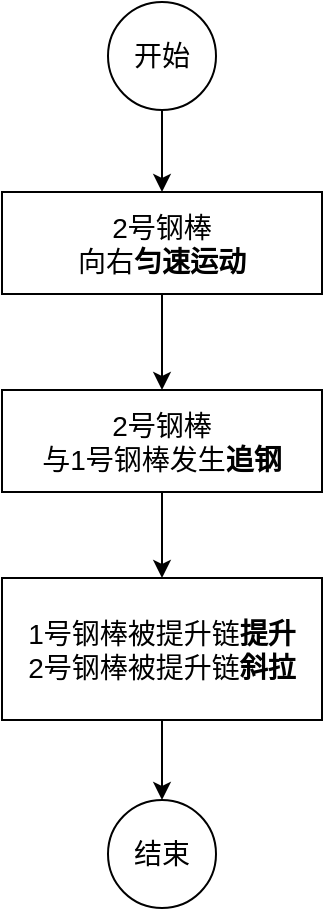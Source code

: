 <mxfile version="14.1.9" type="github">
  <diagram id="XkRqrzH355DGaIdfhFV-" name="Page-1">
    <mxGraphModel dx="1038" dy="548" grid="0" gridSize="10" guides="1" tooltips="1" connect="1" arrows="1" fold="1" page="1" pageScale="1" pageWidth="1920" pageHeight="1200" math="0" shadow="0">
      <root>
        <mxCell id="0" />
        <mxCell id="1" parent="0" />
        <mxCell id="GtOhaPn5CGfBP3WCH8AB-5" style="edgeStyle=orthogonalEdgeStyle;rounded=0;orthogonalLoop=1;jettySize=auto;html=1;exitX=0.5;exitY=1;exitDx=0;exitDy=0;entryX=0.5;entryY=0;entryDx=0;entryDy=0;fontSize=14;" edge="1" parent="1" source="7SYHETvSZJWx8O6O3agx-1" target="GtOhaPn5CGfBP3WCH8AB-1">
          <mxGeometry relative="1" as="geometry" />
        </mxCell>
        <mxCell id="7SYHETvSZJWx8O6O3agx-1" value="2号钢棒&lt;br style=&quot;font-size: 14px&quot;&gt;向右&lt;b&gt;匀速运动&lt;/b&gt;" style="rounded=0;whiteSpace=wrap;html=1;fontSize=14;" parent="1" vertex="1">
          <mxGeometry x="271" y="138" width="160" height="51" as="geometry" />
        </mxCell>
        <mxCell id="GtOhaPn5CGfBP3WCH8AB-6" style="edgeStyle=orthogonalEdgeStyle;rounded=0;orthogonalLoop=1;jettySize=auto;html=1;exitX=0.5;exitY=1;exitDx=0;exitDy=0;entryX=0.5;entryY=0;entryDx=0;entryDy=0;fontSize=14;" edge="1" parent="1" source="GtOhaPn5CGfBP3WCH8AB-1" target="GtOhaPn5CGfBP3WCH8AB-2">
          <mxGeometry relative="1" as="geometry" />
        </mxCell>
        <mxCell id="GtOhaPn5CGfBP3WCH8AB-1" value="2号钢棒&lt;br style=&quot;font-size: 14px&quot;&gt;与1号钢棒发生&lt;b&gt;追钢&lt;/b&gt;" style="rounded=0;whiteSpace=wrap;html=1;fontSize=14;" vertex="1" parent="1">
          <mxGeometry x="271" y="237" width="160" height="51" as="geometry" />
        </mxCell>
        <mxCell id="GtOhaPn5CGfBP3WCH8AB-10" style="edgeStyle=orthogonalEdgeStyle;rounded=0;orthogonalLoop=1;jettySize=auto;html=1;exitX=0.5;exitY=1;exitDx=0;exitDy=0;fontSize=14;" edge="1" parent="1" source="GtOhaPn5CGfBP3WCH8AB-2" target="GtOhaPn5CGfBP3WCH8AB-9">
          <mxGeometry relative="1" as="geometry" />
        </mxCell>
        <mxCell id="GtOhaPn5CGfBP3WCH8AB-2" value="1号钢棒被提升链&lt;b&gt;提升&lt;/b&gt;&lt;br style=&quot;font-size: 14px&quot;&gt;2号钢棒被提升链&lt;b&gt;斜拉&lt;/b&gt;" style="rounded=0;whiteSpace=wrap;html=1;fontSize=14;" vertex="1" parent="1">
          <mxGeometry x="271" y="331" width="160" height="71" as="geometry" />
        </mxCell>
        <mxCell id="GtOhaPn5CGfBP3WCH8AB-8" style="edgeStyle=orthogonalEdgeStyle;rounded=0;orthogonalLoop=1;jettySize=auto;html=1;exitX=0.5;exitY=1;exitDx=0;exitDy=0;fontSize=14;" edge="1" parent="1" source="GtOhaPn5CGfBP3WCH8AB-7" target="7SYHETvSZJWx8O6O3agx-1">
          <mxGeometry relative="1" as="geometry" />
        </mxCell>
        <mxCell id="GtOhaPn5CGfBP3WCH8AB-7" value="开始" style="ellipse;whiteSpace=wrap;html=1;aspect=fixed;fontSize=14;" vertex="1" parent="1">
          <mxGeometry x="324" y="43" width="54" height="54" as="geometry" />
        </mxCell>
        <mxCell id="GtOhaPn5CGfBP3WCH8AB-9" value="结束" style="ellipse;whiteSpace=wrap;html=1;aspect=fixed;fontSize=14;" vertex="1" parent="1">
          <mxGeometry x="324" y="442" width="54" height="54" as="geometry" />
        </mxCell>
      </root>
    </mxGraphModel>
  </diagram>
</mxfile>
